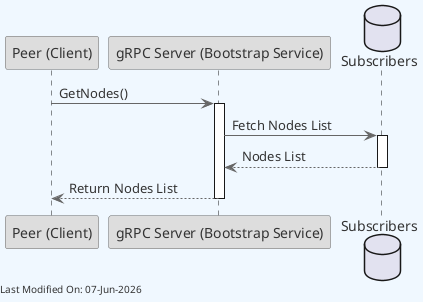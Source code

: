 @startuml
skinparam backgroundColor #F0F8FF
skinparam defaultFontColor #333333
skinparam arrowColor #666666

' Define borders for all elements
skinparam entity {
  BorderColor #666666
  BackgroundColor #DDDDDD
}

skinparam control {
  BorderColor #666666
  BackgroundColor #DDDDDD
}

skinparam participant {
  BorderColor #666666
  BackgroundColor #DDDDDD
}



participant "Peer (Client)" as Client
participant "gRPC Server (Bootstrap Service)" as Server
database "Subscribers" as Subs

Client -> Server : GetNodes()
activate Server

Server -> Subs : Fetch Nodes List
activate Subs
Subs --> Server : Nodes List
deactivate Subs

Server --> Client : Return Nodes List
deactivate Server

left footer Last Modified On: %date("dd-MMM-yyyy")

@enduml
